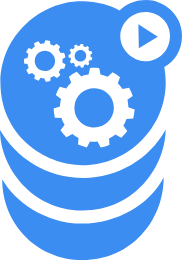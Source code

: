 <mxfile version="20.2.7" type="github">
  <diagram id="lw74nOSZ6FB6i_JtG4cS" name="Страница 1">
    <mxGraphModel dx="653" dy="237" grid="1" gridSize="10" guides="1" tooltips="1" connect="1" arrows="1" fold="1" page="1" pageScale="1" pageWidth="827" pageHeight="1169" math="0" shadow="0">
      <root>
        <mxCell id="0" />
        <mxCell id="1" parent="0" />
        <mxCell id="17B8fIWzP1kTG47IpcE8-1" value="" style="sketch=0;html=1;aspect=fixed;strokeColor=none;shadow=0;align=center;verticalAlign=top;fillColor=#3B8DF1;shape=mxgraph.gcp2.service" vertex="1" parent="1">
          <mxGeometry x="240" y="120" width="91" height="130" as="geometry" />
        </mxCell>
      </root>
    </mxGraphModel>
  </diagram>
</mxfile>
